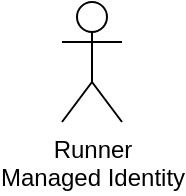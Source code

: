 <mxfile version="21.6.8" type="github">
  <diagram name="Page-1" id="2XYOlN9naNay4gpPBk_H">
    <mxGraphModel dx="1178" dy="788" grid="1" gridSize="10" guides="1" tooltips="1" connect="1" arrows="1" fold="1" page="1" pageScale="1" pageWidth="850" pageHeight="1100" math="0" shadow="0">
      <root>
        <mxCell id="0" />
        <mxCell id="1" parent="0" />
        <mxCell id="ol6Ew_md0vNmfq51G8ao-1" value="Runner&lt;br&gt;Managed Identity" style="shape=umlActor;verticalLabelPosition=bottom;verticalAlign=top;html=1;outlineConnect=0;" vertex="1" parent="1">
          <mxGeometry x="50" y="230" width="30" height="60" as="geometry" />
        </mxCell>
      </root>
    </mxGraphModel>
  </diagram>
</mxfile>
